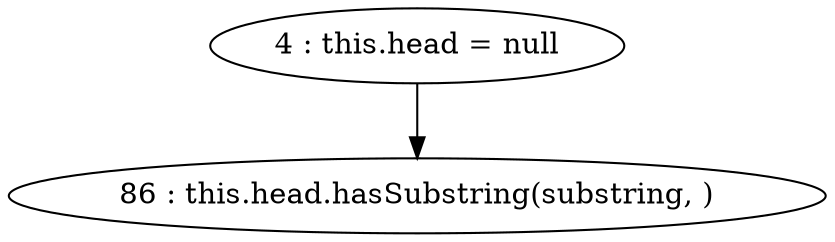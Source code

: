 digraph G {
"4 : this.head = null"
"4 : this.head = null" -> "86 : this.head.hasSubstring(substring, )"
"86 : this.head.hasSubstring(substring, )"
}